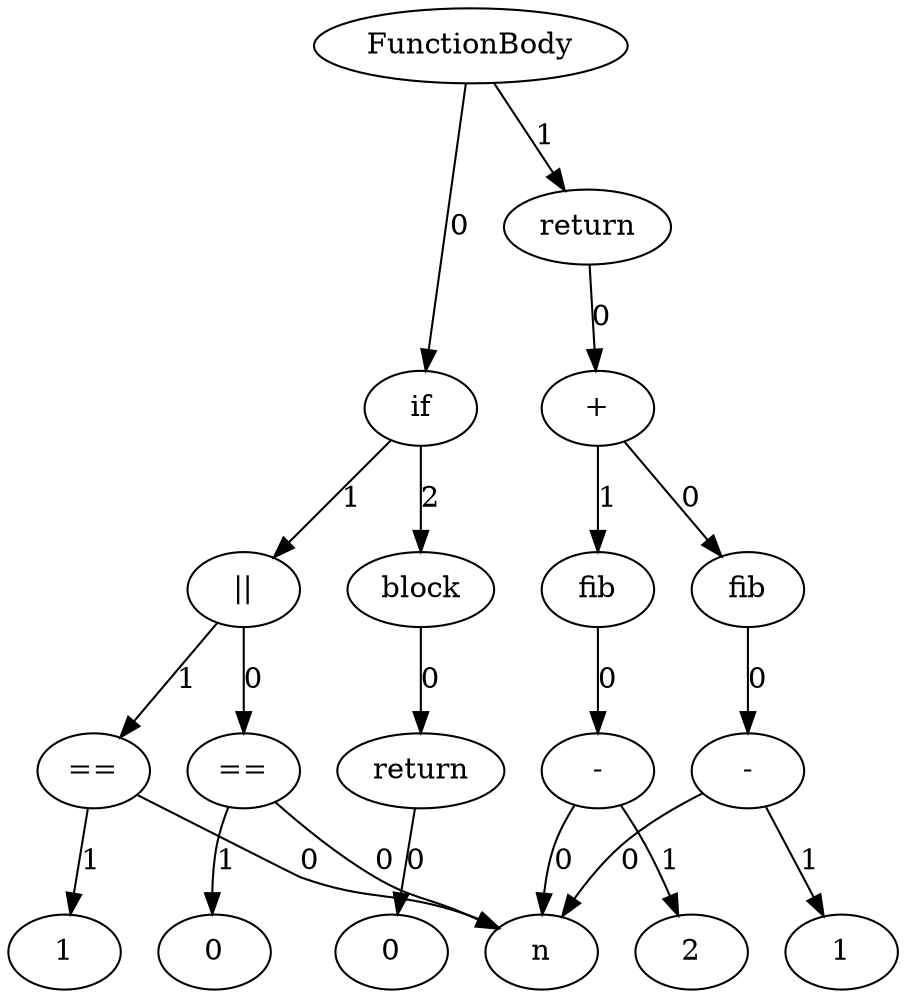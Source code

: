 strict digraph "" {
	node [label="\N"];
	139958017122896	[label=FunctionBody];
	139958017543568	[label=if];
	139958017122896 -> 139958017543568	[label=0];
	139958017122848	[label=return];
	139958017122896 -> 139958017122848	[label=1];
	139958017543760	[label="||"];
	139958017543568 -> 139958017543760	[label=1];
	139958017122944	[label=block];
	139958017543568 -> 139958017122944	[label=2];
	139958017543376	[label="=="];
	139958017543760 -> 139958017543376	[label=0];
	139958017124192	[label="=="];
	139958017543760 -> 139958017124192	[label=1];
	139958017543520	[label=n];
	139958017543376 -> 139958017543520	[label=0];
	139958017543328	[label=0];
	139958017543376 -> 139958017543328	[label=1];
	139958017124192 -> 139958017543520	[label=0];
	139958017543712	[label=1];
	139958017124192 -> 139958017543712	[label=1];
	139958017122992	[label=return];
	139958017122944 -> 139958017122992	[label=0];
	139958017124288	[label=0];
	139958017122992 -> 139958017124288	[label=0];
	139958017123568	[label="+"];
	139958017122848 -> 139958017123568	[label=0];
	139958017543232	[label=fib];
	139958017123568 -> 139958017543232	[label=0];
	139958017123664	[label=fib];
	139958017123568 -> 139958017123664	[label=1];
	139958017123376	[label="-"];
	139958017543232 -> 139958017123376	[label=0];
	139958017123376 -> 139958017543520	[label=0];
	139958017544096	[label=1];
	139958017123376 -> 139958017544096	[label=1];
	139958017124240	[label="-"];
	139958017123664 -> 139958017124240	[label=0];
	139958017124240 -> 139958017543520	[label=0];
	139958017122464	[label=2];
	139958017124240 -> 139958017122464	[label=1];
}

